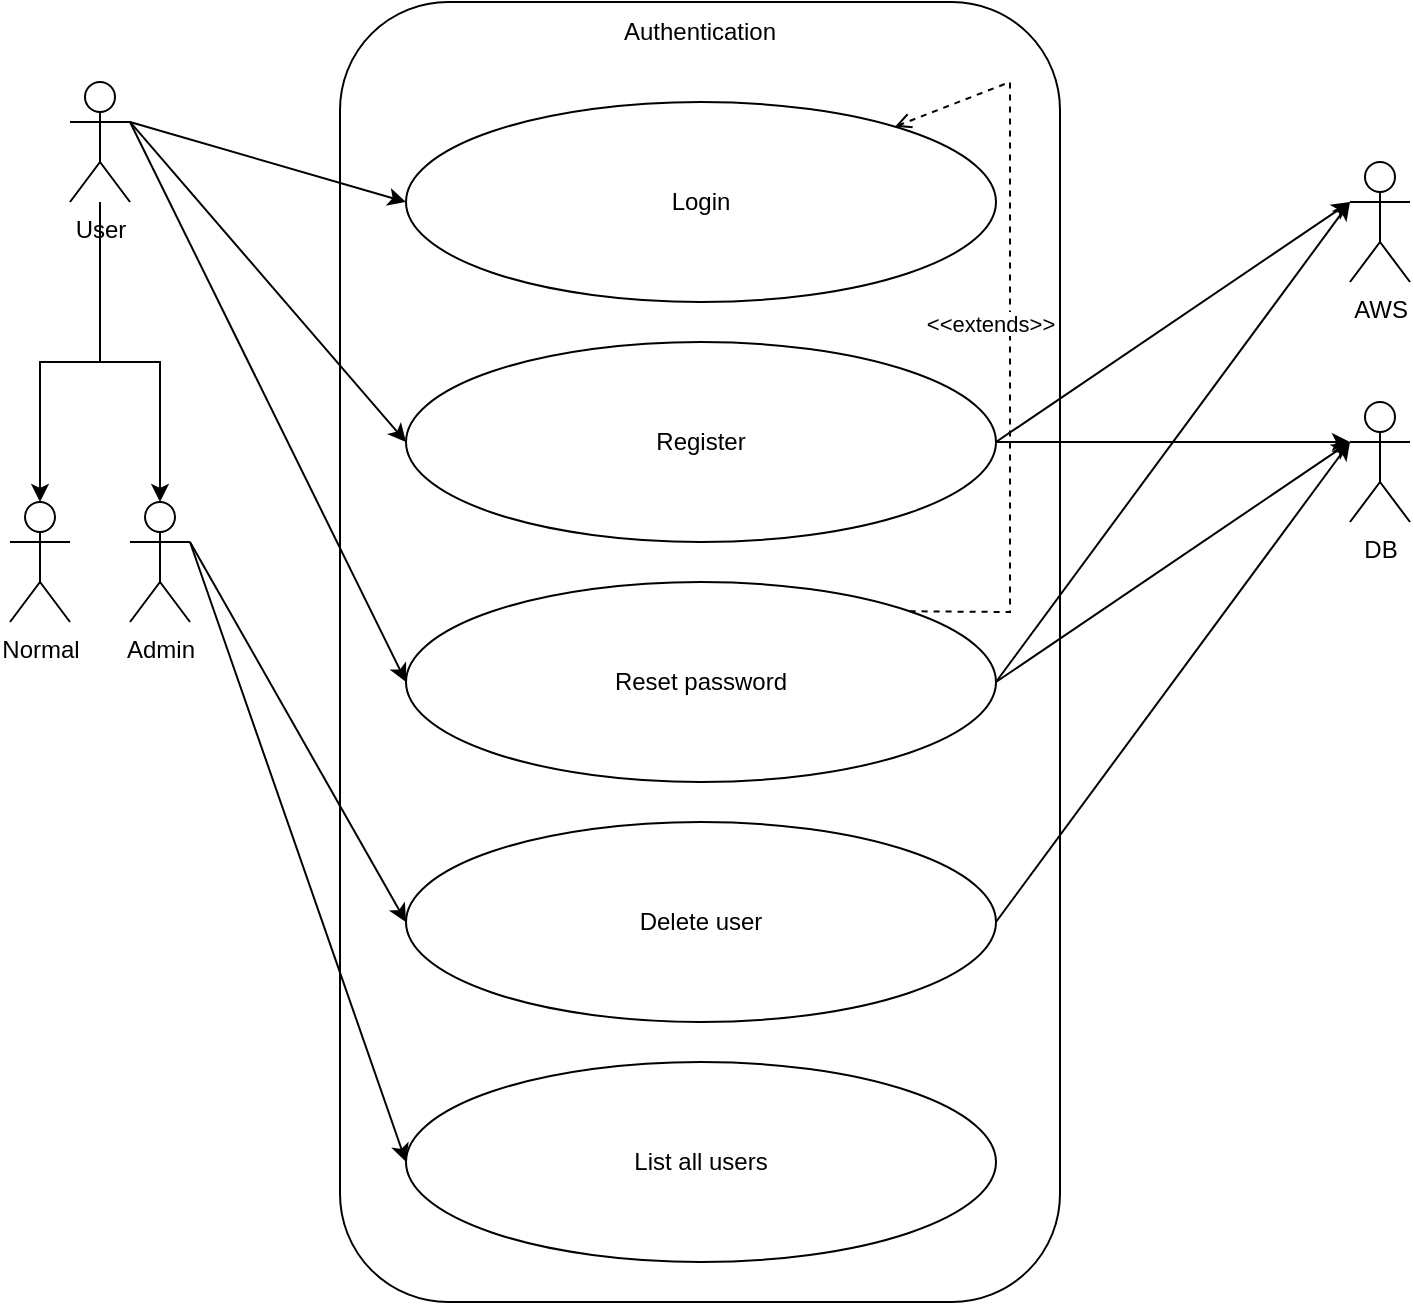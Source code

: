 <mxfile version="27.0.9">
  <diagram name="Page-1" id="6cXo1iM9PVL89vA9BAxK">
    <mxGraphModel dx="793" dy="423" grid="1" gridSize="10" guides="1" tooltips="1" connect="1" arrows="1" fold="1" page="1" pageScale="1" pageWidth="850" pageHeight="1100" math="0" shadow="0">
      <root>
        <mxCell id="0" />
        <mxCell id="1" parent="0" />
        <mxCell id="oWUIXewEyKs8q60U85j0-1" value="" style="rounded=1;whiteSpace=wrap;html=1;strokeWidth=1;fillColor=none;" parent="1" vertex="1">
          <mxGeometry x="245" y="100" width="360" height="650" as="geometry" />
        </mxCell>
        <mxCell id="oWUIXewEyKs8q60U85j0-2" value="Authentication" style="text;html=1;align=center;verticalAlign=middle;whiteSpace=wrap;rounded=0;" parent="1" vertex="1">
          <mxGeometry x="340" y="100" width="170" height="30" as="geometry" />
        </mxCell>
        <mxCell id="oWUIXewEyKs8q60U85j0-3" value="Login" style="ellipse;whiteSpace=wrap;html=1;" parent="1" vertex="1">
          <mxGeometry x="278" y="150" width="295" height="100" as="geometry" />
        </mxCell>
        <mxCell id="oWUIXewEyKs8q60U85j0-8" value="" style="edgeStyle=orthogonalEdgeStyle;rounded=0;orthogonalLoop=1;jettySize=auto;html=1;" parent="1" source="oWUIXewEyKs8q60U85j0-4" target="oWUIXewEyKs8q60U85j0-7" edge="1">
          <mxGeometry relative="1" as="geometry">
            <Array as="points">
              <mxPoint x="125" y="280" />
              <mxPoint x="95" y="280" />
            </Array>
          </mxGeometry>
        </mxCell>
        <mxCell id="oWUIXewEyKs8q60U85j0-13" value="" style="edgeStyle=orthogonalEdgeStyle;rounded=0;orthogonalLoop=1;jettySize=auto;html=1;entryX=0.5;entryY=0;entryDx=0;entryDy=0;entryPerimeter=0;" parent="1" source="oWUIXewEyKs8q60U85j0-4" target="oWUIXewEyKs8q60U85j0-11" edge="1">
          <mxGeometry relative="1" as="geometry">
            <Array as="points">
              <mxPoint x="125" y="280" />
              <mxPoint x="155" y="280" />
            </Array>
          </mxGeometry>
        </mxCell>
        <mxCell id="oWUIXewEyKs8q60U85j0-19" style="rounded=0;orthogonalLoop=1;jettySize=auto;html=1;entryX=0;entryY=0.5;entryDx=0;entryDy=0;exitX=1;exitY=0.333;exitDx=0;exitDy=0;exitPerimeter=0;" parent="1" source="oWUIXewEyKs8q60U85j0-4" target="oWUIXewEyKs8q60U85j0-3" edge="1">
          <mxGeometry relative="1" as="geometry" />
        </mxCell>
        <mxCell id="oWUIXewEyKs8q60U85j0-21" style="rounded=0;orthogonalLoop=1;jettySize=auto;html=1;entryX=0;entryY=0.5;entryDx=0;entryDy=0;exitX=1;exitY=0.333;exitDx=0;exitDy=0;exitPerimeter=0;" parent="1" source="oWUIXewEyKs8q60U85j0-4" target="oWUIXewEyKs8q60U85j0-14" edge="1">
          <mxGeometry relative="1" as="geometry" />
        </mxCell>
        <mxCell id="vmV0Vm-jRsaXPZqSd79U-2" style="rounded=0;orthogonalLoop=1;jettySize=auto;html=1;exitX=1;exitY=0.333;exitDx=0;exitDy=0;exitPerimeter=0;entryX=0;entryY=0.5;entryDx=0;entryDy=0;" parent="1" source="oWUIXewEyKs8q60U85j0-4" target="vmV0Vm-jRsaXPZqSd79U-1" edge="1">
          <mxGeometry relative="1" as="geometry" />
        </mxCell>
        <mxCell id="oWUIXewEyKs8q60U85j0-4" value="User" style="shape=umlActor;verticalLabelPosition=bottom;verticalAlign=top;html=1;" parent="1" vertex="1">
          <mxGeometry x="110" y="140" width="30" height="60" as="geometry" />
        </mxCell>
        <mxCell id="oWUIXewEyKs8q60U85j0-7" value="Normal" style="shape=umlActor;verticalLabelPosition=bottom;verticalAlign=top;html=1;" parent="1" vertex="1">
          <mxGeometry x="80" y="350" width="30" height="60" as="geometry" />
        </mxCell>
        <mxCell id="oWUIXewEyKs8q60U85j0-24" style="rounded=0;orthogonalLoop=1;jettySize=auto;html=1;exitX=1;exitY=0.333;exitDx=0;exitDy=0;exitPerimeter=0;entryX=0;entryY=0.5;entryDx=0;entryDy=0;" parent="1" source="oWUIXewEyKs8q60U85j0-11" target="oWUIXewEyKs8q60U85j0-15" edge="1">
          <mxGeometry relative="1" as="geometry" />
        </mxCell>
        <mxCell id="oWUIXewEyKs8q60U85j0-25" style="rounded=0;orthogonalLoop=1;jettySize=auto;html=1;exitX=1;exitY=0.333;exitDx=0;exitDy=0;exitPerimeter=0;entryX=0;entryY=0.5;entryDx=0;entryDy=0;" parent="1" source="oWUIXewEyKs8q60U85j0-11" target="oWUIXewEyKs8q60U85j0-16" edge="1">
          <mxGeometry relative="1" as="geometry" />
        </mxCell>
        <mxCell id="oWUIXewEyKs8q60U85j0-11" value="Admin" style="shape=umlActor;verticalLabelPosition=bottom;verticalAlign=top;html=1;" parent="1" vertex="1">
          <mxGeometry x="140" y="350" width="30" height="60" as="geometry" />
        </mxCell>
        <mxCell id="oWUIXewEyKs8q60U85j0-14" value="Register" style="ellipse;whiteSpace=wrap;html=1;" parent="1" vertex="1">
          <mxGeometry x="278" y="270" width="295" height="100" as="geometry" />
        </mxCell>
        <mxCell id="oWUIXewEyKs8q60U85j0-26" style="rounded=0;orthogonalLoop=1;jettySize=auto;html=1;exitX=1;exitY=0.5;exitDx=0;exitDy=0;" parent="1" source="oWUIXewEyKs8q60U85j0-15" edge="1">
          <mxGeometry relative="1" as="geometry">
            <mxPoint x="750" y="320" as="targetPoint" />
          </mxGeometry>
        </mxCell>
        <mxCell id="oWUIXewEyKs8q60U85j0-15" value="Delete user" style="ellipse;whiteSpace=wrap;html=1;" parent="1" vertex="1">
          <mxGeometry x="278" y="510" width="295" height="100" as="geometry" />
        </mxCell>
        <mxCell id="oWUIXewEyKs8q60U85j0-16" value="List all users" style="ellipse;whiteSpace=wrap;html=1;" parent="1" vertex="1">
          <mxGeometry x="278" y="630" width="295" height="100" as="geometry" />
        </mxCell>
        <mxCell id="oWUIXewEyKs8q60U85j0-17" value="DB" style="shape=umlActor;verticalLabelPosition=bottom;verticalAlign=top;html=1;" parent="1" vertex="1">
          <mxGeometry x="750" y="300" width="30" height="60" as="geometry" />
        </mxCell>
        <mxCell id="oWUIXewEyKs8q60U85j0-18" style="rounded=0;orthogonalLoop=1;jettySize=auto;html=1;entryX=0;entryY=0.333;entryDx=0;entryDy=0;entryPerimeter=0;" parent="1" source="oWUIXewEyKs8q60U85j0-14" target="oWUIXewEyKs8q60U85j0-17" edge="1">
          <mxGeometry relative="1" as="geometry" />
        </mxCell>
        <mxCell id="vmV0Vm-jRsaXPZqSd79U-3" style="rounded=0;orthogonalLoop=1;jettySize=auto;html=1;exitX=1;exitY=0.5;exitDx=0;exitDy=0;" parent="1" source="vmV0Vm-jRsaXPZqSd79U-1" edge="1">
          <mxGeometry relative="1" as="geometry">
            <mxPoint x="750" y="320" as="targetPoint" />
          </mxGeometry>
        </mxCell>
        <mxCell id="vmV0Vm-jRsaXPZqSd79U-1" value="Reset password" style="ellipse;whiteSpace=wrap;html=1;" parent="1" vertex="1">
          <mxGeometry x="278" y="390" width="295" height="100" as="geometry" />
        </mxCell>
        <mxCell id="vmV0Vm-jRsaXPZqSd79U-6" value="&lt;span style=&quot;background-color: light-dark(#ffffff, var(--ge-dark-color, #121212));&quot;&gt;&amp;lt;&amp;lt;extends&amp;gt;&amp;gt;&lt;/span&gt;" style="html=1;verticalAlign=bottom;labelBackgroundColor=none;endArrow=open;endFill=0;dashed=1;rounded=0;exitX=1;exitY=0;exitDx=0;exitDy=0;labelPosition=center;verticalLabelPosition=top;align=center;" parent="1" source="vmV0Vm-jRsaXPZqSd79U-1" target="oWUIXewEyKs8q60U85j0-3" edge="1">
          <mxGeometry x="-0.018" y="10" width="160" relative="1" as="geometry">
            <mxPoint x="520" y="400" as="sourcePoint" />
            <mxPoint x="680" y="400" as="targetPoint" />
            <Array as="points">
              <mxPoint x="580" y="405" />
              <mxPoint x="580" y="290" />
              <mxPoint x="580" y="140" />
            </Array>
            <mxPoint as="offset" />
          </mxGeometry>
        </mxCell>
        <mxCell id="FYZOF0D5BTh3eeoslazf-1" value="AWS" style="shape=umlActor;verticalLabelPosition=bottom;verticalAlign=top;html=1;outlineConnect=0;" vertex="1" parent="1">
          <mxGeometry x="750" y="180" width="30" height="60" as="geometry" />
        </mxCell>
        <mxCell id="FYZOF0D5BTh3eeoslazf-2" style="rounded=0;orthogonalLoop=1;jettySize=auto;html=1;entryX=0;entryY=0.333;entryDx=0;entryDy=0;entryPerimeter=0;exitX=1;exitY=0.5;exitDx=0;exitDy=0;" edge="1" parent="1" source="oWUIXewEyKs8q60U85j0-14" target="FYZOF0D5BTh3eeoslazf-1">
          <mxGeometry relative="1" as="geometry" />
        </mxCell>
        <mxCell id="FYZOF0D5BTh3eeoslazf-4" style="rounded=0;orthogonalLoop=1;jettySize=auto;html=1;entryX=0;entryY=0.333;entryDx=0;entryDy=0;entryPerimeter=0;exitX=1;exitY=0.5;exitDx=0;exitDy=0;" edge="1" parent="1" source="vmV0Vm-jRsaXPZqSd79U-1" target="FYZOF0D5BTh3eeoslazf-1">
          <mxGeometry relative="1" as="geometry" />
        </mxCell>
      </root>
    </mxGraphModel>
  </diagram>
</mxfile>
